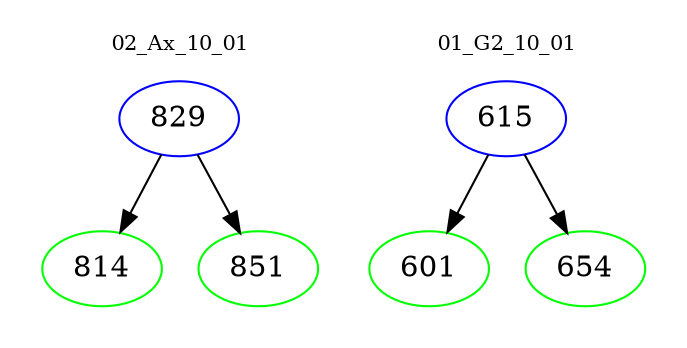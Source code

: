 digraph{
subgraph cluster_0 {
color = white
label = "02_Ax_10_01";
fontsize=10;
T0_829 [label="829", color="blue"]
T0_829 -> T0_814 [color="black"]
T0_814 [label="814", color="green"]
T0_829 -> T0_851 [color="black"]
T0_851 [label="851", color="green"]
}
subgraph cluster_1 {
color = white
label = "01_G2_10_01";
fontsize=10;
T1_615 [label="615", color="blue"]
T1_615 -> T1_601 [color="black"]
T1_601 [label="601", color="green"]
T1_615 -> T1_654 [color="black"]
T1_654 [label="654", color="green"]
}
}
